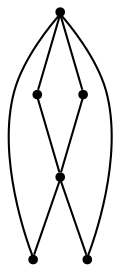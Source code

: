 graph {
  node [shape=point,comment="{\"directed\":false,\"doi\":\"10.1007/978-3-319-73915-1_17\",\"figure\":\"7 (1)\"}"]

  v0 [pos="1560.4558278246523,1424.344320159422"]
  v1 [pos="1360.3885430480043,1491.033254838333"]
  v2 [pos="1360.3885430480043,1290.9673728223559"]
  v3 [pos="1160.3222756860396,1424.344320159422"]
  v4 [pos="1360.388543048004,1357.655258305234"]
  v5 [pos="1360.3885430480043,1557.7202183004547"]

  v0 -- v1 [id="-1",pos="1560.4558278246523,1424.344320159422 1360.3885430480043,1491.033254838333 1360.3885430480043,1491.033254838333 1360.3885430480043,1491.033254838333"]
  v3 -- v2 [id="-2",pos="1160.3222756860396,1424.344320159422 1360.3885430480043,1290.9673728223559 1360.3885430480043,1290.9673728223559 1360.3885430480043,1290.9673728223559"]
  v3 -- v1 [id="-3",pos="1160.3222756860396,1424.344320159422 1360.3885430480043,1491.033254838333 1360.3885430480043,1491.033254838333 1360.3885430480043,1491.033254838333"]
  v3 -- v4 [id="-4",pos="1160.3222756860396,1424.344320159422 1360.388543048004,1357.655258305234 1360.388543048004,1357.655258305234 1360.388543048004,1357.655258305234"]
  v3 -- v5 [id="-5",pos="1160.3222756860396,1424.344320159422 1360.3885430480043,1557.7202183004547 1360.3885430480043,1557.7202183004547 1360.3885430480043,1557.7202183004547"]
  v5 -- v0 [id="-6",pos="1360.3885430480043,1557.7202183004547 1560.4558278246523,1424.344320159422 1560.4558278246523,1424.344320159422 1560.4558278246523,1424.344320159422"]
  v0 -- v2 [id="-10",pos="1560.4558278246523,1424.344320159422 1360.3885430480043,1290.9673728223559 1360.3885430480043,1290.9673728223559 1360.3885430480043,1290.9673728223559"]
  v4 -- v0 [id="-14",pos="1360.388543048004,1357.655258305234 1560.4558278246523,1424.344320159422 1560.4558278246523,1424.344320159422 1560.4558278246523,1424.344320159422"]
}